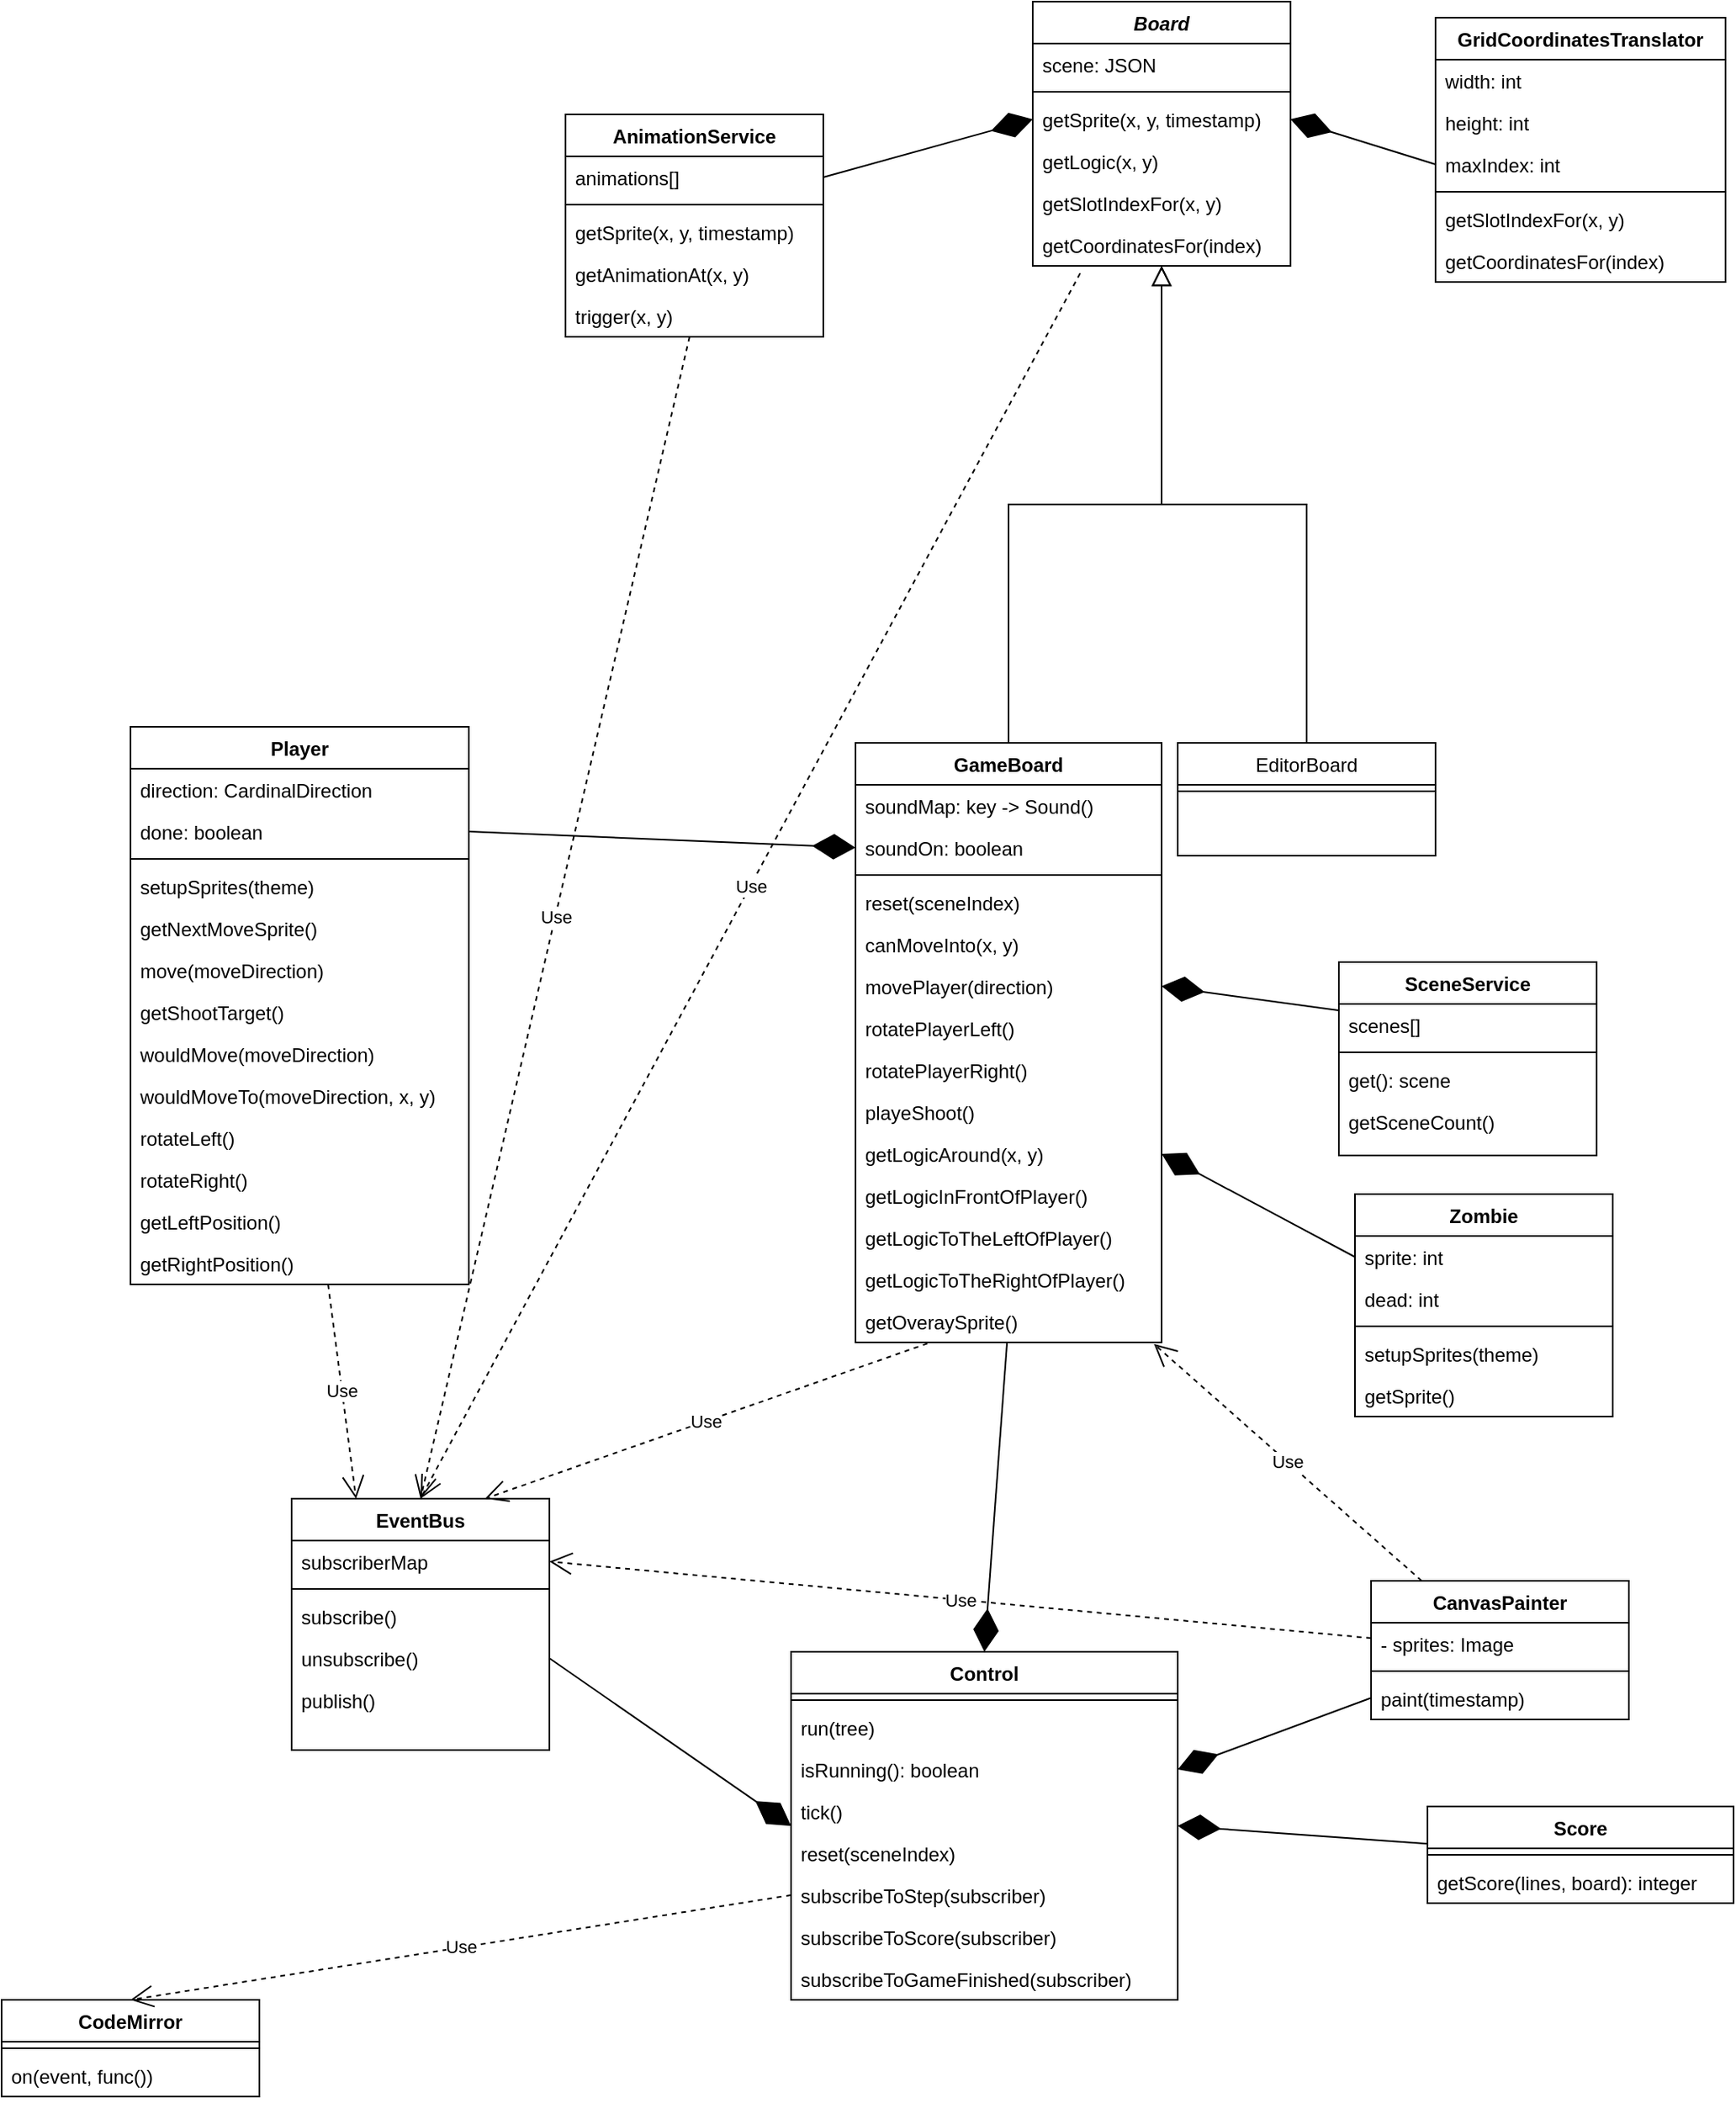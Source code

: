 <mxfile version="18.1.3" type="device"><diagram id="C5RBs43oDa-KdzZeNtuy" name="Page-1"><mxGraphModel dx="1038" dy="547" grid="1" gridSize="10" guides="1" tooltips="1" connect="1" arrows="1" fold="1" page="1" pageScale="1" pageWidth="1169" pageHeight="1654" math="0" shadow="0"><root><mxCell id="WIyWlLk6GJQsqaUBKTNV-0"/><mxCell id="WIyWlLk6GJQsqaUBKTNV-1" parent="WIyWlLk6GJQsqaUBKTNV-0"/><mxCell id="zkfFHV4jXpPFQw0GAbJ--0" value="Board" style="swimlane;fontStyle=3;align=center;verticalAlign=top;childLayout=stackLayout;horizontal=1;startSize=26;horizontalStack=0;resizeParent=1;resizeLast=0;collapsible=1;marginBottom=0;rounded=0;shadow=0;strokeWidth=1;" parent="WIyWlLk6GJQsqaUBKTNV-1" vertex="1"><mxGeometry x="710" y="50" width="160" height="164" as="geometry"><mxRectangle x="230" y="140" width="160" height="26" as="alternateBounds"/></mxGeometry></mxCell><mxCell id="zkfFHV4jXpPFQw0GAbJ--1" value="scene: JSON" style="text;align=left;verticalAlign=top;spacingLeft=4;spacingRight=4;overflow=hidden;rotatable=0;points=[[0,0.5],[1,0.5]];portConstraint=eastwest;" parent="zkfFHV4jXpPFQw0GAbJ--0" vertex="1"><mxGeometry y="26" width="160" height="26" as="geometry"/></mxCell><mxCell id="zkfFHV4jXpPFQw0GAbJ--4" value="" style="line;html=1;strokeWidth=1;align=left;verticalAlign=middle;spacingTop=-1;spacingLeft=3;spacingRight=3;rotatable=0;labelPosition=right;points=[];portConstraint=eastwest;" parent="zkfFHV4jXpPFQw0GAbJ--0" vertex="1"><mxGeometry y="52" width="160" height="8" as="geometry"/></mxCell><mxCell id="zkfFHV4jXpPFQw0GAbJ--5" value="getSprite(x, y, timestamp)" style="text;align=left;verticalAlign=top;spacingLeft=4;spacingRight=4;overflow=hidden;rotatable=0;points=[[0,0.5],[1,0.5]];portConstraint=eastwest;" parent="zkfFHV4jXpPFQw0GAbJ--0" vertex="1"><mxGeometry y="60" width="160" height="26" as="geometry"/></mxCell><mxCell id="Uy19_v3M32MLL-x2pUzt-0" value="getLogic(x, y)" style="text;align=left;verticalAlign=top;spacingLeft=4;spacingRight=4;overflow=hidden;rotatable=0;points=[[0,0.5],[1,0.5]];portConstraint=eastwest;" parent="zkfFHV4jXpPFQw0GAbJ--0" vertex="1"><mxGeometry y="86" width="160" height="26" as="geometry"/></mxCell><mxCell id="Uy19_v3M32MLL-x2pUzt-2" value="getSlotIndexFor(x, y)" style="text;align=left;verticalAlign=top;spacingLeft=4;spacingRight=4;overflow=hidden;rotatable=0;points=[[0,0.5],[1,0.5]];portConstraint=eastwest;" parent="zkfFHV4jXpPFQw0GAbJ--0" vertex="1"><mxGeometry y="112" width="160" height="26" as="geometry"/></mxCell><mxCell id="Uy19_v3M32MLL-x2pUzt-3" value="getCoordinatesFor(index)" style="text;align=left;verticalAlign=top;spacingLeft=4;spacingRight=4;overflow=hidden;rotatable=0;points=[[0,0.5],[1,0.5]];portConstraint=eastwest;" parent="zkfFHV4jXpPFQw0GAbJ--0" vertex="1"><mxGeometry y="138" width="160" height="26" as="geometry"/></mxCell><mxCell id="zkfFHV4jXpPFQw0GAbJ--6" value="GameBoard" style="swimlane;fontStyle=1;align=center;verticalAlign=top;childLayout=stackLayout;horizontal=1;startSize=26;horizontalStack=0;resizeParent=1;resizeLast=0;collapsible=1;marginBottom=0;rounded=0;shadow=0;strokeWidth=1;" parent="WIyWlLk6GJQsqaUBKTNV-1" vertex="1"><mxGeometry x="600" y="510" width="190" height="372" as="geometry"><mxRectangle x="130" y="380" width="160" height="26" as="alternateBounds"/></mxGeometry></mxCell><mxCell id="zkfFHV4jXpPFQw0GAbJ--7" value="soundMap: key -&gt; Sound()" style="text;align=left;verticalAlign=top;spacingLeft=4;spacingRight=4;overflow=hidden;rotatable=0;points=[[0,0.5],[1,0.5]];portConstraint=eastwest;" parent="zkfFHV4jXpPFQw0GAbJ--6" vertex="1"><mxGeometry y="26" width="190" height="26" as="geometry"/></mxCell><mxCell id="zkfFHV4jXpPFQw0GAbJ--8" value="soundOn: boolean" style="text;align=left;verticalAlign=top;spacingLeft=4;spacingRight=4;overflow=hidden;rotatable=0;points=[[0,0.5],[1,0.5]];portConstraint=eastwest;rounded=0;shadow=0;html=0;" parent="zkfFHV4jXpPFQw0GAbJ--6" vertex="1"><mxGeometry y="52" width="190" height="26" as="geometry"/></mxCell><mxCell id="zkfFHV4jXpPFQw0GAbJ--9" value="" style="line;html=1;strokeWidth=1;align=left;verticalAlign=middle;spacingTop=-1;spacingLeft=3;spacingRight=3;rotatable=0;labelPosition=right;points=[];portConstraint=eastwest;" parent="zkfFHV4jXpPFQw0GAbJ--6" vertex="1"><mxGeometry y="78" width="190" height="8" as="geometry"/></mxCell><mxCell id="zkfFHV4jXpPFQw0GAbJ--10" value="reset(sceneIndex)" style="text;align=left;verticalAlign=top;spacingLeft=4;spacingRight=4;overflow=hidden;rotatable=0;points=[[0,0.5],[1,0.5]];portConstraint=eastwest;fontStyle=0" parent="zkfFHV4jXpPFQw0GAbJ--6" vertex="1"><mxGeometry y="86" width="190" height="26" as="geometry"/></mxCell><mxCell id="zkfFHV4jXpPFQw0GAbJ--11" value="canMoveInto(x, y)" style="text;align=left;verticalAlign=top;spacingLeft=4;spacingRight=4;overflow=hidden;rotatable=0;points=[[0,0.5],[1,0.5]];portConstraint=eastwest;" parent="zkfFHV4jXpPFQw0GAbJ--6" vertex="1"><mxGeometry y="112" width="190" height="26" as="geometry"/></mxCell><mxCell id="Uy19_v3M32MLL-x2pUzt-4" value="movePlayer(direction)" style="text;align=left;verticalAlign=top;spacingLeft=4;spacingRight=4;overflow=hidden;rotatable=0;points=[[0,0.5],[1,0.5]];portConstraint=eastwest;" parent="zkfFHV4jXpPFQw0GAbJ--6" vertex="1"><mxGeometry y="138" width="190" height="26" as="geometry"/></mxCell><mxCell id="Uy19_v3M32MLL-x2pUzt-5" value="rotatePlayerLeft()" style="text;align=left;verticalAlign=top;spacingLeft=4;spacingRight=4;overflow=hidden;rotatable=0;points=[[0,0.5],[1,0.5]];portConstraint=eastwest;" parent="zkfFHV4jXpPFQw0GAbJ--6" vertex="1"><mxGeometry y="164" width="190" height="26" as="geometry"/></mxCell><mxCell id="Uy19_v3M32MLL-x2pUzt-6" value="rotatePlayerRight()" style="text;align=left;verticalAlign=top;spacingLeft=4;spacingRight=4;overflow=hidden;rotatable=0;points=[[0,0.5],[1,0.5]];portConstraint=eastwest;" parent="zkfFHV4jXpPFQw0GAbJ--6" vertex="1"><mxGeometry y="190" width="190" height="26" as="geometry"/></mxCell><mxCell id="Uy19_v3M32MLL-x2pUzt-7" value="playeShoot()" style="text;align=left;verticalAlign=top;spacingLeft=4;spacingRight=4;overflow=hidden;rotatable=0;points=[[0,0.5],[1,0.5]];portConstraint=eastwest;" parent="zkfFHV4jXpPFQw0GAbJ--6" vertex="1"><mxGeometry y="216" width="190" height="26" as="geometry"/></mxCell><mxCell id="Uy19_v3M32MLL-x2pUzt-8" value="getLogicAround(x, y)" style="text;align=left;verticalAlign=top;spacingLeft=4;spacingRight=4;overflow=hidden;rotatable=0;points=[[0,0.5],[1,0.5]];portConstraint=eastwest;" parent="zkfFHV4jXpPFQw0GAbJ--6" vertex="1"><mxGeometry y="242" width="190" height="26" as="geometry"/></mxCell><mxCell id="Uy19_v3M32MLL-x2pUzt-9" value="getLogicInFrontOfPlayer()" style="text;align=left;verticalAlign=top;spacingLeft=4;spacingRight=4;overflow=hidden;rotatable=0;points=[[0,0.5],[1,0.5]];portConstraint=eastwest;" parent="zkfFHV4jXpPFQw0GAbJ--6" vertex="1"><mxGeometry y="268" width="190" height="26" as="geometry"/></mxCell><mxCell id="Uy19_v3M32MLL-x2pUzt-10" value="getLogicToTheLeftOfPlayer()" style="text;align=left;verticalAlign=top;spacingLeft=4;spacingRight=4;overflow=hidden;rotatable=0;points=[[0,0.5],[1,0.5]];portConstraint=eastwest;" parent="zkfFHV4jXpPFQw0GAbJ--6" vertex="1"><mxGeometry y="294" width="190" height="26" as="geometry"/></mxCell><mxCell id="Uy19_v3M32MLL-x2pUzt-11" value="getLogicToTheRightOfPlayer()" style="text;align=left;verticalAlign=top;spacingLeft=4;spacingRight=4;overflow=hidden;rotatable=0;points=[[0,0.5],[1,0.5]];portConstraint=eastwest;" parent="zkfFHV4jXpPFQw0GAbJ--6" vertex="1"><mxGeometry y="320" width="190" height="26" as="geometry"/></mxCell><mxCell id="Uy19_v3M32MLL-x2pUzt-12" value="getOveraySprite()" style="text;align=left;verticalAlign=top;spacingLeft=4;spacingRight=4;overflow=hidden;rotatable=0;points=[[0,0.5],[1,0.5]];portConstraint=eastwest;" parent="zkfFHV4jXpPFQw0GAbJ--6" vertex="1"><mxGeometry y="346" width="190" height="26" as="geometry"/></mxCell><mxCell id="zkfFHV4jXpPFQw0GAbJ--12" value="" style="endArrow=block;endSize=10;endFill=0;shadow=0;strokeWidth=1;rounded=0;edgeStyle=elbowEdgeStyle;elbow=vertical;" parent="WIyWlLk6GJQsqaUBKTNV-1" source="zkfFHV4jXpPFQw0GAbJ--6" target="zkfFHV4jXpPFQw0GAbJ--0" edge="1"><mxGeometry width="160" relative="1" as="geometry"><mxPoint x="680" y="363" as="sourcePoint"/><mxPoint x="680" y="363" as="targetPoint"/></mxGeometry></mxCell><mxCell id="zkfFHV4jXpPFQw0GAbJ--13" value="EditorBoard" style="swimlane;fontStyle=0;align=center;verticalAlign=top;childLayout=stackLayout;horizontal=1;startSize=26;horizontalStack=0;resizeParent=1;resizeLast=0;collapsible=1;marginBottom=0;rounded=0;shadow=0;strokeWidth=1;" parent="WIyWlLk6GJQsqaUBKTNV-1" vertex="1"><mxGeometry x="800" y="510" width="160" height="70" as="geometry"><mxRectangle x="340" y="380" width="170" height="26" as="alternateBounds"/></mxGeometry></mxCell><mxCell id="zkfFHV4jXpPFQw0GAbJ--15" value="" style="line;html=1;strokeWidth=1;align=left;verticalAlign=middle;spacingTop=-1;spacingLeft=3;spacingRight=3;rotatable=0;labelPosition=right;points=[];portConstraint=eastwest;" parent="zkfFHV4jXpPFQw0GAbJ--13" vertex="1"><mxGeometry y="26" width="160" height="8" as="geometry"/></mxCell><mxCell id="zkfFHV4jXpPFQw0GAbJ--16" value="" style="endArrow=block;endSize=10;endFill=0;shadow=0;strokeWidth=1;rounded=0;edgeStyle=elbowEdgeStyle;elbow=vertical;" parent="WIyWlLk6GJQsqaUBKTNV-1" source="zkfFHV4jXpPFQw0GAbJ--13" target="zkfFHV4jXpPFQw0GAbJ--0" edge="1"><mxGeometry width="160" relative="1" as="geometry"><mxPoint x="690" y="533" as="sourcePoint"/><mxPoint x="790" y="431" as="targetPoint"/></mxGeometry></mxCell><mxCell id="zkfFHV4jXpPFQw0GAbJ--17" value="EventBus" style="swimlane;fontStyle=1;align=center;verticalAlign=top;childLayout=stackLayout;horizontal=1;startSize=26;horizontalStack=0;resizeParent=1;resizeLast=0;collapsible=1;marginBottom=0;rounded=0;shadow=0;strokeWidth=1;" parent="WIyWlLk6GJQsqaUBKTNV-1" vertex="1"><mxGeometry x="250" y="979" width="160" height="156" as="geometry"><mxRectangle x="550" y="140" width="160" height="26" as="alternateBounds"/></mxGeometry></mxCell><mxCell id="zkfFHV4jXpPFQw0GAbJ--18" value="subscriberMap" style="text;align=left;verticalAlign=top;spacingLeft=4;spacingRight=4;overflow=hidden;rotatable=0;points=[[0,0.5],[1,0.5]];portConstraint=eastwest;" parent="zkfFHV4jXpPFQw0GAbJ--17" vertex="1"><mxGeometry y="26" width="160" height="26" as="geometry"/></mxCell><mxCell id="zkfFHV4jXpPFQw0GAbJ--23" value="" style="line;html=1;strokeWidth=1;align=left;verticalAlign=middle;spacingTop=-1;spacingLeft=3;spacingRight=3;rotatable=0;labelPosition=right;points=[];portConstraint=eastwest;" parent="zkfFHV4jXpPFQw0GAbJ--17" vertex="1"><mxGeometry y="52" width="160" height="8" as="geometry"/></mxCell><mxCell id="zkfFHV4jXpPFQw0GAbJ--24" value="subscribe()" style="text;align=left;verticalAlign=top;spacingLeft=4;spacingRight=4;overflow=hidden;rotatable=0;points=[[0,0.5],[1,0.5]];portConstraint=eastwest;" parent="zkfFHV4jXpPFQw0GAbJ--17" vertex="1"><mxGeometry y="60" width="160" height="26" as="geometry"/></mxCell><mxCell id="zkfFHV4jXpPFQw0GAbJ--25" value="unsubscribe()" style="text;align=left;verticalAlign=top;spacingLeft=4;spacingRight=4;overflow=hidden;rotatable=0;points=[[0,0.5],[1,0.5]];portConstraint=eastwest;" parent="zkfFHV4jXpPFQw0GAbJ--17" vertex="1"><mxGeometry y="86" width="160" height="26" as="geometry"/></mxCell><mxCell id="Uy19_v3M32MLL-x2pUzt-13" value="publish()" style="text;align=left;verticalAlign=top;spacingLeft=4;spacingRight=4;overflow=hidden;rotatable=0;points=[[0,0.5],[1,0.5]];portConstraint=eastwest;" parent="zkfFHV4jXpPFQw0GAbJ--17" vertex="1"><mxGeometry y="112" width="160" height="26" as="geometry"/></mxCell><mxCell id="Uy19_v3M32MLL-x2pUzt-14" value="" style="endArrow=diamondThin;endFill=1;endSize=24;html=1;rounded=0;exitX=1;exitY=0.5;exitDx=0;exitDy=0;entryX=0;entryY=0.5;entryDx=0;entryDy=0;" parent="WIyWlLk6GJQsqaUBKTNV-1" source="zkfFHV4jXpPFQw0GAbJ--25" target="W14sHzSC1TckX5AAqQo5-0" edge="1"><mxGeometry width="160" relative="1" as="geometry"><mxPoint x="520" y="430" as="sourcePoint"/><mxPoint x="620" y="1079" as="targetPoint"/></mxGeometry></mxCell><mxCell id="Uy19_v3M32MLL-x2pUzt-15" value="SceneService" style="swimlane;fontStyle=1;align=center;verticalAlign=top;childLayout=stackLayout;horizontal=1;startSize=26;horizontalStack=0;resizeParent=1;resizeLast=0;collapsible=1;marginBottom=0;rounded=0;shadow=0;strokeWidth=1;" parent="WIyWlLk6GJQsqaUBKTNV-1" vertex="1"><mxGeometry x="900" y="646" width="160" height="120" as="geometry"><mxRectangle x="550" y="140" width="160" height="26" as="alternateBounds"/></mxGeometry></mxCell><mxCell id="Uy19_v3M32MLL-x2pUzt-16" value="scenes[]" style="text;align=left;verticalAlign=top;spacingLeft=4;spacingRight=4;overflow=hidden;rotatable=0;points=[[0,0.5],[1,0.5]];portConstraint=eastwest;" parent="Uy19_v3M32MLL-x2pUzt-15" vertex="1"><mxGeometry y="26" width="160" height="26" as="geometry"/></mxCell><mxCell id="Uy19_v3M32MLL-x2pUzt-17" value="" style="line;html=1;strokeWidth=1;align=left;verticalAlign=middle;spacingTop=-1;spacingLeft=3;spacingRight=3;rotatable=0;labelPosition=right;points=[];portConstraint=eastwest;" parent="Uy19_v3M32MLL-x2pUzt-15" vertex="1"><mxGeometry y="52" width="160" height="8" as="geometry"/></mxCell><mxCell id="Uy19_v3M32MLL-x2pUzt-18" value="get(): scene" style="text;align=left;verticalAlign=top;spacingLeft=4;spacingRight=4;overflow=hidden;rotatable=0;points=[[0,0.5],[1,0.5]];portConstraint=eastwest;" parent="Uy19_v3M32MLL-x2pUzt-15" vertex="1"><mxGeometry y="60" width="160" height="26" as="geometry"/></mxCell><mxCell id="Uy19_v3M32MLL-x2pUzt-19" value="getSceneCount()" style="text;align=left;verticalAlign=top;spacingLeft=4;spacingRight=4;overflow=hidden;rotatable=0;points=[[0,0.5],[1,0.5]];portConstraint=eastwest;" parent="Uy19_v3M32MLL-x2pUzt-15" vertex="1"><mxGeometry y="86" width="160" height="26" as="geometry"/></mxCell><mxCell id="Uy19_v3M32MLL-x2pUzt-21" value="" style="endArrow=diamondThin;endFill=1;endSize=24;html=1;rounded=0;entryX=1;entryY=0.5;entryDx=0;entryDy=0;exitX=0;exitY=0.25;exitDx=0;exitDy=0;" parent="WIyWlLk6GJQsqaUBKTNV-1" source="Uy19_v3M32MLL-x2pUzt-15" target="Uy19_v3M32MLL-x2pUzt-4" edge="1"><mxGeometry width="160" relative="1" as="geometry"><mxPoint x="970" y="740" as="sourcePoint"/><mxPoint x="560" y="690" as="targetPoint"/></mxGeometry></mxCell><mxCell id="Uy19_v3M32MLL-x2pUzt-22" value="Player" style="swimlane;fontStyle=1;align=center;verticalAlign=top;childLayout=stackLayout;horizontal=1;startSize=26;horizontalStack=0;resizeParent=1;resizeParentMax=0;resizeLast=0;collapsible=1;marginBottom=0;" parent="WIyWlLk6GJQsqaUBKTNV-1" vertex="1"><mxGeometry x="150" y="500" width="210" height="346" as="geometry"/></mxCell><mxCell id="Uy19_v3M32MLL-x2pUzt-23" value="direction: CardinalDirection" style="text;strokeColor=none;fillColor=none;align=left;verticalAlign=top;spacingLeft=4;spacingRight=4;overflow=hidden;rotatable=0;points=[[0,0.5],[1,0.5]];portConstraint=eastwest;" parent="Uy19_v3M32MLL-x2pUzt-22" vertex="1"><mxGeometry y="26" width="210" height="26" as="geometry"/></mxCell><mxCell id="Uy19_v3M32MLL-x2pUzt-34" value="done: boolean" style="text;strokeColor=none;fillColor=none;align=left;verticalAlign=top;spacingLeft=4;spacingRight=4;overflow=hidden;rotatable=0;points=[[0,0.5],[1,0.5]];portConstraint=eastwest;" parent="Uy19_v3M32MLL-x2pUzt-22" vertex="1"><mxGeometry y="52" width="210" height="26" as="geometry"/></mxCell><mxCell id="Uy19_v3M32MLL-x2pUzt-24" value="" style="line;strokeWidth=1;fillColor=none;align=left;verticalAlign=middle;spacingTop=-1;spacingLeft=3;spacingRight=3;rotatable=0;labelPosition=right;points=[];portConstraint=eastwest;" parent="Uy19_v3M32MLL-x2pUzt-22" vertex="1"><mxGeometry y="78" width="210" height="8" as="geometry"/></mxCell><mxCell id="Uy19_v3M32MLL-x2pUzt-25" value="setupSprites(theme)&#10;" style="text;strokeColor=none;fillColor=none;align=left;verticalAlign=top;spacingLeft=4;spacingRight=4;overflow=hidden;rotatable=0;points=[[0,0.5],[1,0.5]];portConstraint=eastwest;" parent="Uy19_v3M32MLL-x2pUzt-22" vertex="1"><mxGeometry y="86" width="210" height="26" as="geometry"/></mxCell><mxCell id="Uy19_v3M32MLL-x2pUzt-35" value="getNextMoveSprite()" style="text;strokeColor=none;fillColor=none;align=left;verticalAlign=top;spacingLeft=4;spacingRight=4;overflow=hidden;rotatable=0;points=[[0,0.5],[1,0.5]];portConstraint=eastwest;" parent="Uy19_v3M32MLL-x2pUzt-22" vertex="1"><mxGeometry y="112" width="210" height="26" as="geometry"/></mxCell><mxCell id="Uy19_v3M32MLL-x2pUzt-36" value="move(moveDirection)" style="text;strokeColor=none;fillColor=none;align=left;verticalAlign=top;spacingLeft=4;spacingRight=4;overflow=hidden;rotatable=0;points=[[0,0.5],[1,0.5]];portConstraint=eastwest;" parent="Uy19_v3M32MLL-x2pUzt-22" vertex="1"><mxGeometry y="138" width="210" height="26" as="geometry"/></mxCell><mxCell id="Uy19_v3M32MLL-x2pUzt-37" value="getShootTarget()" style="text;strokeColor=none;fillColor=none;align=left;verticalAlign=top;spacingLeft=4;spacingRight=4;overflow=hidden;rotatable=0;points=[[0,0.5],[1,0.5]];portConstraint=eastwest;" parent="Uy19_v3M32MLL-x2pUzt-22" vertex="1"><mxGeometry y="164" width="210" height="26" as="geometry"/></mxCell><mxCell id="Uy19_v3M32MLL-x2pUzt-38" value="wouldMove(moveDirection)" style="text;strokeColor=none;fillColor=none;align=left;verticalAlign=top;spacingLeft=4;spacingRight=4;overflow=hidden;rotatable=0;points=[[0,0.5],[1,0.5]];portConstraint=eastwest;" parent="Uy19_v3M32MLL-x2pUzt-22" vertex="1"><mxGeometry y="190" width="210" height="26" as="geometry"/></mxCell><mxCell id="Uy19_v3M32MLL-x2pUzt-39" value="wouldMoveTo(moveDirection, x, y)" style="text;strokeColor=none;fillColor=none;align=left;verticalAlign=top;spacingLeft=4;spacingRight=4;overflow=hidden;rotatable=0;points=[[0,0.5],[1,0.5]];portConstraint=eastwest;" parent="Uy19_v3M32MLL-x2pUzt-22" vertex="1"><mxGeometry y="216" width="210" height="26" as="geometry"/></mxCell><mxCell id="Uy19_v3M32MLL-x2pUzt-40" value="rotateLeft()" style="text;strokeColor=none;fillColor=none;align=left;verticalAlign=top;spacingLeft=4;spacingRight=4;overflow=hidden;rotatable=0;points=[[0,0.5],[1,0.5]];portConstraint=eastwest;" parent="Uy19_v3M32MLL-x2pUzt-22" vertex="1"><mxGeometry y="242" width="210" height="26" as="geometry"/></mxCell><mxCell id="Uy19_v3M32MLL-x2pUzt-41" value="rotateRight()" style="text;strokeColor=none;fillColor=none;align=left;verticalAlign=top;spacingLeft=4;spacingRight=4;overflow=hidden;rotatable=0;points=[[0,0.5],[1,0.5]];portConstraint=eastwest;" parent="Uy19_v3M32MLL-x2pUzt-22" vertex="1"><mxGeometry y="268" width="210" height="26" as="geometry"/></mxCell><mxCell id="Uy19_v3M32MLL-x2pUzt-42" value="getLeftPosition()" style="text;strokeColor=none;fillColor=none;align=left;verticalAlign=top;spacingLeft=4;spacingRight=4;overflow=hidden;rotatable=0;points=[[0,0.5],[1,0.5]];portConstraint=eastwest;" parent="Uy19_v3M32MLL-x2pUzt-22" vertex="1"><mxGeometry y="294" width="210" height="26" as="geometry"/></mxCell><mxCell id="Uy19_v3M32MLL-x2pUzt-43" value="getRightPosition()" style="text;strokeColor=none;fillColor=none;align=left;verticalAlign=top;spacingLeft=4;spacingRight=4;overflow=hidden;rotatable=0;points=[[0,0.5],[1,0.5]];portConstraint=eastwest;" parent="Uy19_v3M32MLL-x2pUzt-22" vertex="1"><mxGeometry y="320" width="210" height="26" as="geometry"/></mxCell><mxCell id="Uy19_v3M32MLL-x2pUzt-26" value="" style="endArrow=diamondThin;endFill=1;endSize=24;html=1;rounded=0;exitX=1;exitY=0.5;exitDx=0;exitDy=0;entryX=0;entryY=0.5;entryDx=0;entryDy=0;" parent="WIyWlLk6GJQsqaUBKTNV-1" source="Uy19_v3M32MLL-x2pUzt-34" target="zkfFHV4jXpPFQw0GAbJ--8" edge="1"><mxGeometry width="160" relative="1" as="geometry"><mxPoint x="850" y="760" as="sourcePoint"/><mxPoint x="990" y="796" as="targetPoint"/></mxGeometry></mxCell><mxCell id="Uy19_v3M32MLL-x2pUzt-27" value="Zombie" style="swimlane;fontStyle=1;align=center;verticalAlign=top;childLayout=stackLayout;horizontal=1;startSize=26;horizontalStack=0;resizeParent=1;resizeParentMax=0;resizeLast=0;collapsible=1;marginBottom=0;" parent="WIyWlLk6GJQsqaUBKTNV-1" vertex="1"><mxGeometry x="910" y="790" width="160" height="138" as="geometry"/></mxCell><mxCell id="Uy19_v3M32MLL-x2pUzt-28" value="sprite: int" style="text;strokeColor=none;fillColor=none;align=left;verticalAlign=top;spacingLeft=4;spacingRight=4;overflow=hidden;rotatable=0;points=[[0,0.5],[1,0.5]];portConstraint=eastwest;" parent="Uy19_v3M32MLL-x2pUzt-27" vertex="1"><mxGeometry y="26" width="160" height="26" as="geometry"/></mxCell><mxCell id="Uy19_v3M32MLL-x2pUzt-33" value="dead: int" style="text;strokeColor=none;fillColor=none;align=left;verticalAlign=top;spacingLeft=4;spacingRight=4;overflow=hidden;rotatable=0;points=[[0,0.5],[1,0.5]];portConstraint=eastwest;" parent="Uy19_v3M32MLL-x2pUzt-27" vertex="1"><mxGeometry y="52" width="160" height="26" as="geometry"/></mxCell><mxCell id="Uy19_v3M32MLL-x2pUzt-29" value="" style="line;strokeWidth=1;fillColor=none;align=left;verticalAlign=middle;spacingTop=-1;spacingLeft=3;spacingRight=3;rotatable=0;labelPosition=right;points=[];portConstraint=eastwest;" parent="Uy19_v3M32MLL-x2pUzt-27" vertex="1"><mxGeometry y="78" width="160" height="8" as="geometry"/></mxCell><mxCell id="Uy19_v3M32MLL-x2pUzt-30" value="setupSprites(theme)" style="text;strokeColor=none;fillColor=none;align=left;verticalAlign=top;spacingLeft=4;spacingRight=4;overflow=hidden;rotatable=0;points=[[0,0.5],[1,0.5]];portConstraint=eastwest;" parent="Uy19_v3M32MLL-x2pUzt-27" vertex="1"><mxGeometry y="86" width="160" height="26" as="geometry"/></mxCell><mxCell id="Uy19_v3M32MLL-x2pUzt-32" value="getSprite()" style="text;strokeColor=none;fillColor=none;align=left;verticalAlign=top;spacingLeft=4;spacingRight=4;overflow=hidden;rotatable=0;points=[[0,0.5],[1,0.5]];portConstraint=eastwest;" parent="Uy19_v3M32MLL-x2pUzt-27" vertex="1"><mxGeometry y="112" width="160" height="26" as="geometry"/></mxCell><mxCell id="Uy19_v3M32MLL-x2pUzt-31" value="" style="endArrow=diamondThin;endFill=1;endSize=24;html=1;rounded=0;entryX=1;entryY=0.5;entryDx=0;entryDy=0;exitX=0;exitY=0.5;exitDx=0;exitDy=0;" parent="WIyWlLk6GJQsqaUBKTNV-1" source="Uy19_v3M32MLL-x2pUzt-28" target="Uy19_v3M32MLL-x2pUzt-8" edge="1"><mxGeometry width="160" relative="1" as="geometry"><mxPoint x="350" y="710" as="sourcePoint"/><mxPoint x="250" y="745" as="targetPoint"/></mxGeometry></mxCell><mxCell id="Uy19_v3M32MLL-x2pUzt-44" value="Use" style="endArrow=open;endSize=12;dashed=1;html=1;rounded=0;exitX=0.584;exitY=1;exitDx=0;exitDy=0;entryX=0.25;entryY=0;entryDx=0;entryDy=0;exitPerimeter=0;" parent="WIyWlLk6GJQsqaUBKTNV-1" source="Uy19_v3M32MLL-x2pUzt-43" target="zkfFHV4jXpPFQw0GAbJ--17" edge="1"><mxGeometry width="160" relative="1" as="geometry"><mxPoint x="320" y="460" as="sourcePoint"/><mxPoint x="480" y="460" as="targetPoint"/></mxGeometry></mxCell><mxCell id="Uy19_v3M32MLL-x2pUzt-45" value="Use" style="endArrow=open;endSize=12;dashed=1;html=1;rounded=0;exitX=0.235;exitY=1.026;exitDx=0;exitDy=0;entryX=0.75;entryY=0;entryDx=0;entryDy=0;exitPerimeter=0;" parent="WIyWlLk6GJQsqaUBKTNV-1" source="Uy19_v3M32MLL-x2pUzt-12" target="zkfFHV4jXpPFQw0GAbJ--17" edge="1"><mxGeometry width="160" relative="1" as="geometry"><mxPoint x="265" y="510" as="sourcePoint"/><mxPoint x="500" y="410" as="targetPoint"/></mxGeometry></mxCell><mxCell id="Uy19_v3M32MLL-x2pUzt-46" value="AnimationService" style="swimlane;fontStyle=1;align=center;verticalAlign=top;childLayout=stackLayout;horizontal=1;startSize=26;horizontalStack=0;resizeParent=1;resizeParentMax=0;resizeLast=0;collapsible=1;marginBottom=0;" parent="WIyWlLk6GJQsqaUBKTNV-1" vertex="1"><mxGeometry x="420" y="120" width="160" height="138" as="geometry"/></mxCell><mxCell id="Uy19_v3M32MLL-x2pUzt-47" value="animations[]" style="text;strokeColor=none;fillColor=none;align=left;verticalAlign=top;spacingLeft=4;spacingRight=4;overflow=hidden;rotatable=0;points=[[0,0.5],[1,0.5]];portConstraint=eastwest;" parent="Uy19_v3M32MLL-x2pUzt-46" vertex="1"><mxGeometry y="26" width="160" height="26" as="geometry"/></mxCell><mxCell id="Uy19_v3M32MLL-x2pUzt-48" value="" style="line;strokeWidth=1;fillColor=none;align=left;verticalAlign=middle;spacingTop=-1;spacingLeft=3;spacingRight=3;rotatable=0;labelPosition=right;points=[];portConstraint=eastwest;" parent="Uy19_v3M32MLL-x2pUzt-46" vertex="1"><mxGeometry y="52" width="160" height="8" as="geometry"/></mxCell><mxCell id="Uy19_v3M32MLL-x2pUzt-49" value="getSprite(x, y, timestamp)" style="text;strokeColor=none;fillColor=none;align=left;verticalAlign=top;spacingLeft=4;spacingRight=4;overflow=hidden;rotatable=0;points=[[0,0.5],[1,0.5]];portConstraint=eastwest;" parent="Uy19_v3M32MLL-x2pUzt-46" vertex="1"><mxGeometry y="60" width="160" height="26" as="geometry"/></mxCell><mxCell id="Uy19_v3M32MLL-x2pUzt-50" value="getAnimationAt(x, y)" style="text;strokeColor=none;fillColor=none;align=left;verticalAlign=top;spacingLeft=4;spacingRight=4;overflow=hidden;rotatable=0;points=[[0,0.5],[1,0.5]];portConstraint=eastwest;" parent="Uy19_v3M32MLL-x2pUzt-46" vertex="1"><mxGeometry y="86" width="160" height="26" as="geometry"/></mxCell><mxCell id="Uy19_v3M32MLL-x2pUzt-51" value="trigger(x, y)" style="text;strokeColor=none;fillColor=none;align=left;verticalAlign=top;spacingLeft=4;spacingRight=4;overflow=hidden;rotatable=0;points=[[0,0.5],[1,0.5]];portConstraint=eastwest;" parent="Uy19_v3M32MLL-x2pUzt-46" vertex="1"><mxGeometry y="112" width="160" height="26" as="geometry"/></mxCell><mxCell id="Uy19_v3M32MLL-x2pUzt-52" value="Use" style="endArrow=open;endSize=12;dashed=1;html=1;rounded=0;entryX=0.5;entryY=0;entryDx=0;entryDy=0;" parent="WIyWlLk6GJQsqaUBKTNV-1" source="Uy19_v3M32MLL-x2pUzt-51" target="zkfFHV4jXpPFQw0GAbJ--17" edge="1"><mxGeometry width="160" relative="1" as="geometry"><mxPoint x="657.5" y="530" as="sourcePoint"/><mxPoint x="390" y="330.0" as="targetPoint"/></mxGeometry></mxCell><mxCell id="Uy19_v3M32MLL-x2pUzt-53" value="" style="endArrow=diamondThin;endFill=1;endSize=24;html=1;rounded=0;exitX=1;exitY=0.5;exitDx=0;exitDy=0;entryX=0;entryY=0.5;entryDx=0;entryDy=0;" parent="WIyWlLk6GJQsqaUBKTNV-1" source="Uy19_v3M32MLL-x2pUzt-47" target="zkfFHV4jXpPFQw0GAbJ--5" edge="1"><mxGeometry width="160" relative="1" as="geometry"><mxPoint x="430" y="229" as="sourcePoint"/><mxPoint x="750" y="250" as="targetPoint"/></mxGeometry></mxCell><mxCell id="Uy19_v3M32MLL-x2pUzt-54" value="GridCoordinatesTranslator" style="swimlane;fontStyle=1;align=center;verticalAlign=top;childLayout=stackLayout;horizontal=1;startSize=26;horizontalStack=0;resizeParent=1;resizeParentMax=0;resizeLast=0;collapsible=1;marginBottom=0;" parent="WIyWlLk6GJQsqaUBKTNV-1" vertex="1"><mxGeometry x="960" y="60" width="180" height="164" as="geometry"/></mxCell><mxCell id="Uy19_v3M32MLL-x2pUzt-59" value="width: int" style="text;strokeColor=none;fillColor=none;align=left;verticalAlign=top;spacingLeft=4;spacingRight=4;overflow=hidden;rotatable=0;points=[[0,0.5],[1,0.5]];portConstraint=eastwest;" parent="Uy19_v3M32MLL-x2pUzt-54" vertex="1"><mxGeometry y="26" width="180" height="26" as="geometry"/></mxCell><mxCell id="Uy19_v3M32MLL-x2pUzt-55" value="height: int" style="text;strokeColor=none;fillColor=none;align=left;verticalAlign=top;spacingLeft=4;spacingRight=4;overflow=hidden;rotatable=0;points=[[0,0.5],[1,0.5]];portConstraint=eastwest;" parent="Uy19_v3M32MLL-x2pUzt-54" vertex="1"><mxGeometry y="52" width="180" height="26" as="geometry"/></mxCell><mxCell id="Uy19_v3M32MLL-x2pUzt-58" value="maxIndex: int" style="text;strokeColor=none;fillColor=none;align=left;verticalAlign=top;spacingLeft=4;spacingRight=4;overflow=hidden;rotatable=0;points=[[0,0.5],[1,0.5]];portConstraint=eastwest;" parent="Uy19_v3M32MLL-x2pUzt-54" vertex="1"><mxGeometry y="78" width="180" height="26" as="geometry"/></mxCell><mxCell id="Uy19_v3M32MLL-x2pUzt-56" value="" style="line;strokeWidth=1;fillColor=none;align=left;verticalAlign=middle;spacingTop=-1;spacingLeft=3;spacingRight=3;rotatable=0;labelPosition=right;points=[];portConstraint=eastwest;" parent="Uy19_v3M32MLL-x2pUzt-54" vertex="1"><mxGeometry y="104" width="180" height="8" as="geometry"/></mxCell><mxCell id="Uy19_v3M32MLL-x2pUzt-57" value="getSlotIndexFor(x, y)&#10;" style="text;strokeColor=none;fillColor=none;align=left;verticalAlign=top;spacingLeft=4;spacingRight=4;overflow=hidden;rotatable=0;points=[[0,0.5],[1,0.5]];portConstraint=eastwest;" parent="Uy19_v3M32MLL-x2pUzt-54" vertex="1"><mxGeometry y="112" width="180" height="26" as="geometry"/></mxCell><mxCell id="Uy19_v3M32MLL-x2pUzt-60" value="getCoordinatesFor(index)" style="text;strokeColor=none;fillColor=none;align=left;verticalAlign=top;spacingLeft=4;spacingRight=4;overflow=hidden;rotatable=0;points=[[0,0.5],[1,0.5]];portConstraint=eastwest;" parent="Uy19_v3M32MLL-x2pUzt-54" vertex="1"><mxGeometry y="138" width="180" height="26" as="geometry"/></mxCell><mxCell id="Uy19_v3M32MLL-x2pUzt-61" value="" style="endArrow=diamondThin;endFill=1;endSize=24;html=1;rounded=0;entryX=1;entryY=0.5;entryDx=0;entryDy=0;exitX=0;exitY=0.5;exitDx=0;exitDy=0;" parent="WIyWlLk6GJQsqaUBKTNV-1" source="Uy19_v3M32MLL-x2pUzt-58" target="zkfFHV4jXpPFQw0GAbJ--5" edge="1"><mxGeometry width="160" relative="1" as="geometry"><mxPoint x="980" y="255" as="sourcePoint"/><mxPoint x="870" y="250" as="targetPoint"/></mxGeometry></mxCell><mxCell id="W14sHzSC1TckX5AAqQo5-0" value="Control" style="swimlane;fontStyle=1;align=center;verticalAlign=top;childLayout=stackLayout;horizontal=1;startSize=26;horizontalStack=0;resizeParent=1;resizeParentMax=0;resizeLast=0;collapsible=1;marginBottom=0;" parent="WIyWlLk6GJQsqaUBKTNV-1" vertex="1"><mxGeometry x="560" y="1074" width="240" height="216" as="geometry"/></mxCell><mxCell id="W14sHzSC1TckX5AAqQo5-2" value="" style="line;strokeWidth=1;fillColor=none;align=left;verticalAlign=middle;spacingTop=-1;spacingLeft=3;spacingRight=3;rotatable=0;labelPosition=right;points=[];portConstraint=eastwest;" parent="W14sHzSC1TckX5AAqQo5-0" vertex="1"><mxGeometry y="26" width="240" height="8" as="geometry"/></mxCell><mxCell id="W14sHzSC1TckX5AAqQo5-3" value="run(tree)" style="text;strokeColor=none;fillColor=none;align=left;verticalAlign=top;spacingLeft=4;spacingRight=4;overflow=hidden;rotatable=0;points=[[0,0.5],[1,0.5]];portConstraint=eastwest;" parent="W14sHzSC1TckX5AAqQo5-0" vertex="1"><mxGeometry y="34" width="240" height="26" as="geometry"/></mxCell><mxCell id="W14sHzSC1TckX5AAqQo5-10" value="isRunning(): boolean" style="text;strokeColor=none;fillColor=none;align=left;verticalAlign=top;spacingLeft=4;spacingRight=4;overflow=hidden;rotatable=0;points=[[0,0.5],[1,0.5]];portConstraint=eastwest;" parent="W14sHzSC1TckX5AAqQo5-0" vertex="1"><mxGeometry y="60" width="240" height="26" as="geometry"/></mxCell><mxCell id="W14sHzSC1TckX5AAqQo5-11" value="tick()" style="text;strokeColor=none;fillColor=none;align=left;verticalAlign=top;spacingLeft=4;spacingRight=4;overflow=hidden;rotatable=0;points=[[0,0.5],[1,0.5]];portConstraint=eastwest;" parent="W14sHzSC1TckX5AAqQo5-0" vertex="1"><mxGeometry y="86" width="240" height="26" as="geometry"/></mxCell><mxCell id="W14sHzSC1TckX5AAqQo5-12" value="reset(sceneIndex)" style="text;strokeColor=none;fillColor=none;align=left;verticalAlign=top;spacingLeft=4;spacingRight=4;overflow=hidden;rotatable=0;points=[[0,0.5],[1,0.5]];portConstraint=eastwest;" parent="W14sHzSC1TckX5AAqQo5-0" vertex="1"><mxGeometry y="112" width="240" height="26" as="geometry"/></mxCell><mxCell id="W14sHzSC1TckX5AAqQo5-13" value="subscribeToStep(subscriber)" style="text;strokeColor=none;fillColor=none;align=left;verticalAlign=top;spacingLeft=4;spacingRight=4;overflow=hidden;rotatable=0;points=[[0,0.5],[1,0.5]];portConstraint=eastwest;" parent="W14sHzSC1TckX5AAqQo5-0" vertex="1"><mxGeometry y="138" width="240" height="26" as="geometry"/></mxCell><mxCell id="W14sHzSC1TckX5AAqQo5-14" value="subscribeToScore(subscriber)" style="text;strokeColor=none;fillColor=none;align=left;verticalAlign=top;spacingLeft=4;spacingRight=4;overflow=hidden;rotatable=0;points=[[0,0.5],[1,0.5]];portConstraint=eastwest;" parent="W14sHzSC1TckX5AAqQo5-0" vertex="1"><mxGeometry y="164" width="240" height="26" as="geometry"/></mxCell><mxCell id="W14sHzSC1TckX5AAqQo5-15" value="subscribeToGameFinished(subscriber)" style="text;strokeColor=none;fillColor=none;align=left;verticalAlign=top;spacingLeft=4;spacingRight=4;overflow=hidden;rotatable=0;points=[[0,0.5],[1,0.5]];portConstraint=eastwest;" parent="W14sHzSC1TckX5AAqQo5-0" vertex="1"><mxGeometry y="190" width="240" height="26" as="geometry"/></mxCell><mxCell id="W14sHzSC1TckX5AAqQo5-4" value="Score" style="swimlane;fontStyle=1;align=center;verticalAlign=top;childLayout=stackLayout;horizontal=1;startSize=26;horizontalStack=0;resizeParent=1;resizeParentMax=0;resizeLast=0;collapsible=1;marginBottom=0;" parent="WIyWlLk6GJQsqaUBKTNV-1" vertex="1"><mxGeometry x="955" y="1170" width="190" height="60" as="geometry"/></mxCell><mxCell id="W14sHzSC1TckX5AAqQo5-6" value="" style="line;strokeWidth=1;fillColor=none;align=left;verticalAlign=middle;spacingTop=-1;spacingLeft=3;spacingRight=3;rotatable=0;labelPosition=right;points=[];portConstraint=eastwest;" parent="W14sHzSC1TckX5AAqQo5-4" vertex="1"><mxGeometry y="26" width="190" height="8" as="geometry"/></mxCell><mxCell id="W14sHzSC1TckX5AAqQo5-7" value="getScore(lines, board): integer&#10;" style="text;strokeColor=none;fillColor=none;align=left;verticalAlign=top;spacingLeft=4;spacingRight=4;overflow=hidden;rotatable=0;points=[[0,0.5],[1,0.5]];portConstraint=eastwest;" parent="W14sHzSC1TckX5AAqQo5-4" vertex="1"><mxGeometry y="34" width="190" height="26" as="geometry"/></mxCell><mxCell id="W14sHzSC1TckX5AAqQo5-8" value="" style="endArrow=diamondThin;endFill=1;endSize=24;html=1;rounded=0;entryX=1;entryY=0.5;entryDx=0;entryDy=0;" parent="WIyWlLk6GJQsqaUBKTNV-1" target="W14sHzSC1TckX5AAqQo5-0" edge="1" source="W14sHzSC1TckX5AAqQo5-4"><mxGeometry width="160" relative="1" as="geometry"><mxPoint x="920" y="1066" as="sourcePoint"/><mxPoint x="910" y="910" as="targetPoint"/></mxGeometry></mxCell><mxCell id="W14sHzSC1TckX5AAqQo5-9" value="" style="endArrow=diamondThin;endFill=1;endSize=24;html=1;rounded=0;entryX=0.5;entryY=0;entryDx=0;entryDy=0;" parent="WIyWlLk6GJQsqaUBKTNV-1" source="Uy19_v3M32MLL-x2pUzt-12" target="W14sHzSC1TckX5AAqQo5-0" edge="1"><mxGeometry width="160" relative="1" as="geometry"><mxPoint x="930" y="1076" as="sourcePoint"/><mxPoint x="785" y="1027" as="targetPoint"/></mxGeometry></mxCell><mxCell id="W14sHzSC1TckX5AAqQo5-16" value="Use" style="endArrow=open;endSize=12;dashed=1;html=1;rounded=0;exitX=0.184;exitY=1.176;exitDx=0;exitDy=0;exitPerimeter=0;entryX=0.5;entryY=0;entryDx=0;entryDy=0;" parent="WIyWlLk6GJQsqaUBKTNV-1" source="Uy19_v3M32MLL-x2pUzt-3" target="zkfFHV4jXpPFQw0GAbJ--17" edge="1"><mxGeometry width="160" relative="1" as="geometry"><mxPoint x="487.953" y="241" as="sourcePoint"/><mxPoint x="360" y="980" as="targetPoint"/></mxGeometry></mxCell><mxCell id="W14sHzSC1TckX5AAqQo5-17" value="CodeMirror" style="swimlane;fontStyle=1;align=center;verticalAlign=top;childLayout=stackLayout;horizontal=1;startSize=26;horizontalStack=0;resizeParent=1;resizeParentMax=0;resizeLast=0;collapsible=1;marginBottom=0;" parent="WIyWlLk6GJQsqaUBKTNV-1" vertex="1"><mxGeometry x="70" y="1290" width="160" height="60" as="geometry"/></mxCell><mxCell id="W14sHzSC1TckX5AAqQo5-19" value="" style="line;strokeWidth=1;fillColor=none;align=left;verticalAlign=middle;spacingTop=-1;spacingLeft=3;spacingRight=3;rotatable=0;labelPosition=right;points=[];portConstraint=eastwest;" parent="W14sHzSC1TckX5AAqQo5-17" vertex="1"><mxGeometry y="26" width="160" height="8" as="geometry"/></mxCell><mxCell id="W14sHzSC1TckX5AAqQo5-20" value="on(event, func())" style="text;strokeColor=none;fillColor=none;align=left;verticalAlign=top;spacingLeft=4;spacingRight=4;overflow=hidden;rotatable=0;points=[[0,0.5],[1,0.5]];portConstraint=eastwest;" parent="W14sHzSC1TckX5AAqQo5-17" vertex="1"><mxGeometry y="34" width="160" height="26" as="geometry"/></mxCell><mxCell id="W14sHzSC1TckX5AAqQo5-21" value="Use" style="endArrow=open;endSize=12;dashed=1;html=1;rounded=0;exitX=0;exitY=0.5;exitDx=0;exitDy=0;entryX=0.5;entryY=0;entryDx=0;entryDy=0;" parent="WIyWlLk6GJQsqaUBKTNV-1" source="W14sHzSC1TckX5AAqQo5-13" target="W14sHzSC1TckX5AAqQo5-17" edge="1"><mxGeometry width="160" relative="1" as="geometry"><mxPoint x="440" y="1460" as="sourcePoint"/><mxPoint x="600" y="1460" as="targetPoint"/></mxGeometry></mxCell><mxCell id="xAz9171LhOjFIzzwva8Z-0" value="CanvasPainter" style="swimlane;fontStyle=1;align=center;verticalAlign=top;childLayout=stackLayout;horizontal=1;startSize=26;horizontalStack=0;resizeParent=1;resizeParentMax=0;resizeLast=0;collapsible=1;marginBottom=0;" vertex="1" parent="WIyWlLk6GJQsqaUBKTNV-1"><mxGeometry x="920" y="1030" width="160" height="86" as="geometry"/></mxCell><mxCell id="xAz9171LhOjFIzzwva8Z-1" value="- sprites: Image" style="text;strokeColor=none;fillColor=none;align=left;verticalAlign=top;spacingLeft=4;spacingRight=4;overflow=hidden;rotatable=0;points=[[0,0.5],[1,0.5]];portConstraint=eastwest;" vertex="1" parent="xAz9171LhOjFIzzwva8Z-0"><mxGeometry y="26" width="160" height="26" as="geometry"/></mxCell><mxCell id="xAz9171LhOjFIzzwva8Z-2" value="" style="line;strokeWidth=1;fillColor=none;align=left;verticalAlign=middle;spacingTop=-1;spacingLeft=3;spacingRight=3;rotatable=0;labelPosition=right;points=[];portConstraint=eastwest;" vertex="1" parent="xAz9171LhOjFIzzwva8Z-0"><mxGeometry y="52" width="160" height="8" as="geometry"/></mxCell><mxCell id="xAz9171LhOjFIzzwva8Z-3" value="paint(timestamp)" style="text;strokeColor=none;fillColor=none;align=left;verticalAlign=top;spacingLeft=4;spacingRight=4;overflow=hidden;rotatable=0;points=[[0,0.5],[1,0.5]];portConstraint=eastwest;" vertex="1" parent="xAz9171LhOjFIzzwva8Z-0"><mxGeometry y="60" width="160" height="26" as="geometry"/></mxCell><mxCell id="xAz9171LhOjFIzzwva8Z-4" value="" style="endArrow=diamondThin;endFill=1;endSize=24;html=1;rounded=0;entryX=1;entryY=0.5;entryDx=0;entryDy=0;" edge="1" parent="WIyWlLk6GJQsqaUBKTNV-1" source="xAz9171LhOjFIzzwva8Z-0" target="W14sHzSC1TckX5AAqQo5-10"><mxGeometry width="160" relative="1" as="geometry"><mxPoint x="965" y="1203.16" as="sourcePoint"/><mxPoint x="810" y="1192" as="targetPoint"/></mxGeometry></mxCell><mxCell id="xAz9171LhOjFIzzwva8Z-5" value="Use" style="endArrow=open;endSize=12;dashed=1;html=1;rounded=0;entryX=1;entryY=0.5;entryDx=0;entryDy=0;" edge="1" parent="WIyWlLk6GJQsqaUBKTNV-1" source="xAz9171LhOjFIzzwva8Z-0" target="zkfFHV4jXpPFQw0GAbJ--18"><mxGeometry width="160" relative="1" as="geometry"><mxPoint x="654.65" y="892.676" as="sourcePoint"/><mxPoint x="380" y="989" as="targetPoint"/></mxGeometry></mxCell><mxCell id="xAz9171LhOjFIzzwva8Z-6" value="Use" style="endArrow=open;endSize=12;dashed=1;html=1;rounded=0;entryX=0.975;entryY=1.038;entryDx=0;entryDy=0;entryPerimeter=0;" edge="1" parent="WIyWlLk6GJQsqaUBKTNV-1" source="xAz9171LhOjFIzzwva8Z-0" target="Uy19_v3M32MLL-x2pUzt-12"><mxGeometry width="160" relative="1" as="geometry"><mxPoint x="930" y="1075.542" as="sourcePoint"/><mxPoint x="420" y="1028" as="targetPoint"/></mxGeometry></mxCell></root></mxGraphModel></diagram></mxfile>